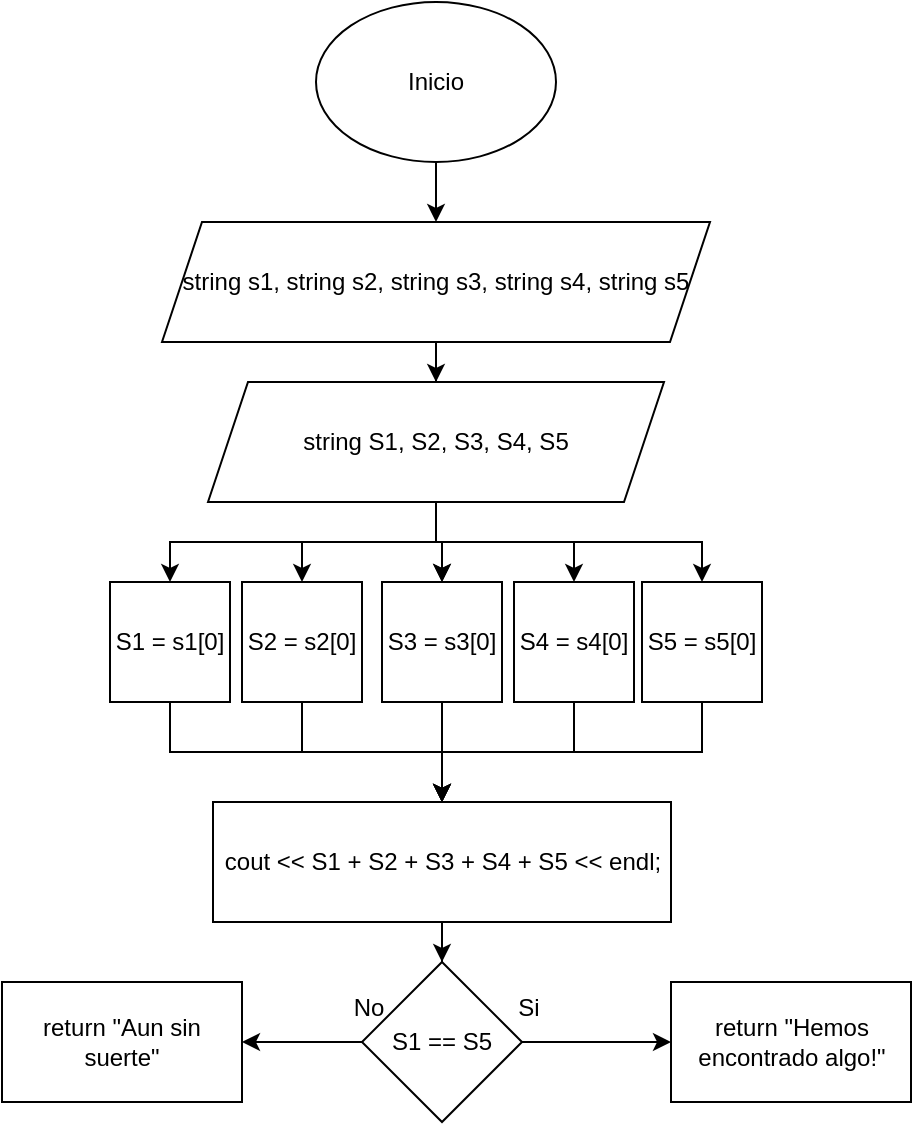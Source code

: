 <mxfile version="24.4.9" type="github">
  <diagram name="Página-1" id="QuJdyDnnlSnmPdB59UmY">
    <mxGraphModel dx="693" dy="597" grid="1" gridSize="10" guides="1" tooltips="1" connect="1" arrows="1" fold="1" page="1" pageScale="1" pageWidth="827" pageHeight="1169" math="0" shadow="0">
      <root>
        <mxCell id="0" />
        <mxCell id="1" parent="0" />
        <mxCell id="73t6amCPzOeh0HLC77lx-5" value="" style="edgeStyle=orthogonalEdgeStyle;rounded=0;orthogonalLoop=1;jettySize=auto;html=1;" edge="1" parent="1" source="73t6amCPzOeh0HLC77lx-1" target="73t6amCPzOeh0HLC77lx-4">
          <mxGeometry relative="1" as="geometry" />
        </mxCell>
        <mxCell id="73t6amCPzOeh0HLC77lx-1" value="Inicio" style="ellipse;whiteSpace=wrap;html=1;" vertex="1" parent="1">
          <mxGeometry x="354" y="40" width="120" height="80" as="geometry" />
        </mxCell>
        <mxCell id="73t6amCPzOeh0HLC77lx-7" value="" style="edgeStyle=orthogonalEdgeStyle;rounded=0;orthogonalLoop=1;jettySize=auto;html=1;" edge="1" parent="1" source="73t6amCPzOeh0HLC77lx-4" target="73t6amCPzOeh0HLC77lx-6">
          <mxGeometry relative="1" as="geometry" />
        </mxCell>
        <mxCell id="73t6amCPzOeh0HLC77lx-4" value="string s1, string s2, string s3, string s4, string s5" style="shape=parallelogram;perimeter=parallelogramPerimeter;whiteSpace=wrap;html=1;fixedSize=1;" vertex="1" parent="1">
          <mxGeometry x="277" y="150" width="274" height="60" as="geometry" />
        </mxCell>
        <mxCell id="73t6amCPzOeh0HLC77lx-9" value="" style="edgeStyle=orthogonalEdgeStyle;rounded=0;orthogonalLoop=1;jettySize=auto;html=1;" edge="1" parent="1" source="73t6amCPzOeh0HLC77lx-6" target="73t6amCPzOeh0HLC77lx-8">
          <mxGeometry relative="1" as="geometry" />
        </mxCell>
        <mxCell id="73t6amCPzOeh0HLC77lx-11" value="" style="edgeStyle=orthogonalEdgeStyle;rounded=0;orthogonalLoop=1;jettySize=auto;html=1;" edge="1" parent="1" source="73t6amCPzOeh0HLC77lx-6" target="73t6amCPzOeh0HLC77lx-10">
          <mxGeometry relative="1" as="geometry" />
        </mxCell>
        <mxCell id="73t6amCPzOeh0HLC77lx-13" value="" style="edgeStyle=orthogonalEdgeStyle;rounded=0;orthogonalLoop=1;jettySize=auto;html=1;" edge="1" parent="1" source="73t6amCPzOeh0HLC77lx-6" target="73t6amCPzOeh0HLC77lx-12">
          <mxGeometry relative="1" as="geometry" />
        </mxCell>
        <mxCell id="73t6amCPzOeh0HLC77lx-14" value="" style="edgeStyle=orthogonalEdgeStyle;rounded=0;orthogonalLoop=1;jettySize=auto;html=1;" edge="1" parent="1" source="73t6amCPzOeh0HLC77lx-6" target="73t6amCPzOeh0HLC77lx-12">
          <mxGeometry relative="1" as="geometry" />
        </mxCell>
        <mxCell id="73t6amCPzOeh0HLC77lx-17" value="" style="edgeStyle=orthogonalEdgeStyle;rounded=0;orthogonalLoop=1;jettySize=auto;html=1;" edge="1" parent="1" source="73t6amCPzOeh0HLC77lx-6" target="73t6amCPzOeh0HLC77lx-16">
          <mxGeometry relative="1" as="geometry" />
        </mxCell>
        <mxCell id="73t6amCPzOeh0HLC77lx-19" value="" style="edgeStyle=orthogonalEdgeStyle;rounded=0;orthogonalLoop=1;jettySize=auto;html=1;" edge="1" parent="1" source="73t6amCPzOeh0HLC77lx-6" target="73t6amCPzOeh0HLC77lx-18">
          <mxGeometry relative="1" as="geometry" />
        </mxCell>
        <mxCell id="73t6amCPzOeh0HLC77lx-6" value="string S1, S2, S3, S4, S5" style="shape=parallelogram;perimeter=parallelogramPerimeter;whiteSpace=wrap;html=1;fixedSize=1;" vertex="1" parent="1">
          <mxGeometry x="300" y="230" width="228" height="60" as="geometry" />
        </mxCell>
        <mxCell id="73t6amCPzOeh0HLC77lx-21" value="" style="edgeStyle=orthogonalEdgeStyle;rounded=0;orthogonalLoop=1;jettySize=auto;html=1;" edge="1" parent="1" source="73t6amCPzOeh0HLC77lx-8" target="73t6amCPzOeh0HLC77lx-20">
          <mxGeometry relative="1" as="geometry" />
        </mxCell>
        <mxCell id="73t6amCPzOeh0HLC77lx-8" value="S1 = s1[0]" style="whiteSpace=wrap;html=1;" vertex="1" parent="1">
          <mxGeometry x="251" y="330" width="60" height="60" as="geometry" />
        </mxCell>
        <mxCell id="73t6amCPzOeh0HLC77lx-22" value="" style="edgeStyle=orthogonalEdgeStyle;rounded=0;orthogonalLoop=1;jettySize=auto;html=1;" edge="1" parent="1" source="73t6amCPzOeh0HLC77lx-10" target="73t6amCPzOeh0HLC77lx-20">
          <mxGeometry relative="1" as="geometry" />
        </mxCell>
        <mxCell id="73t6amCPzOeh0HLC77lx-10" value="S2 = s2[0]" style="whiteSpace=wrap;html=1;" vertex="1" parent="1">
          <mxGeometry x="317" y="330" width="60" height="60" as="geometry" />
        </mxCell>
        <mxCell id="73t6amCPzOeh0HLC77lx-23" value="" style="edgeStyle=orthogonalEdgeStyle;rounded=0;orthogonalLoop=1;jettySize=auto;html=1;" edge="1" parent="1" source="73t6amCPzOeh0HLC77lx-12" target="73t6amCPzOeh0HLC77lx-20">
          <mxGeometry relative="1" as="geometry" />
        </mxCell>
        <mxCell id="73t6amCPzOeh0HLC77lx-12" value="S3 = s3[0]" style="whiteSpace=wrap;html=1;" vertex="1" parent="1">
          <mxGeometry x="387" y="330" width="60" height="60" as="geometry" />
        </mxCell>
        <mxCell id="73t6amCPzOeh0HLC77lx-24" value="" style="edgeStyle=orthogonalEdgeStyle;rounded=0;orthogonalLoop=1;jettySize=auto;html=1;" edge="1" parent="1" source="73t6amCPzOeh0HLC77lx-16" target="73t6amCPzOeh0HLC77lx-20">
          <mxGeometry relative="1" as="geometry" />
        </mxCell>
        <mxCell id="73t6amCPzOeh0HLC77lx-16" value="S4 = s4[0]" style="whiteSpace=wrap;html=1;" vertex="1" parent="1">
          <mxGeometry x="453" y="330" width="60" height="60" as="geometry" />
        </mxCell>
        <mxCell id="73t6amCPzOeh0HLC77lx-25" value="" style="edgeStyle=orthogonalEdgeStyle;rounded=0;orthogonalLoop=1;jettySize=auto;html=1;" edge="1" parent="1" source="73t6amCPzOeh0HLC77lx-18" target="73t6amCPzOeh0HLC77lx-20">
          <mxGeometry relative="1" as="geometry" />
        </mxCell>
        <mxCell id="73t6amCPzOeh0HLC77lx-18" value="S5 = s5[0]" style="whiteSpace=wrap;html=1;" vertex="1" parent="1">
          <mxGeometry x="517" y="330" width="60" height="60" as="geometry" />
        </mxCell>
        <mxCell id="73t6amCPzOeh0HLC77lx-27" value="" style="edgeStyle=orthogonalEdgeStyle;rounded=0;orthogonalLoop=1;jettySize=auto;html=1;" edge="1" parent="1" source="73t6amCPzOeh0HLC77lx-20" target="73t6amCPzOeh0HLC77lx-26">
          <mxGeometry relative="1" as="geometry" />
        </mxCell>
        <mxCell id="73t6amCPzOeh0HLC77lx-20" value="cout &amp;lt;&amp;lt; S1 + S2 + S3 + S4 + S5 &amp;lt;&amp;lt; endl;" style="whiteSpace=wrap;html=1;" vertex="1" parent="1">
          <mxGeometry x="302.5" y="440" width="229" height="60" as="geometry" />
        </mxCell>
        <mxCell id="73t6amCPzOeh0HLC77lx-31" value="" style="edgeStyle=orthogonalEdgeStyle;rounded=0;orthogonalLoop=1;jettySize=auto;html=1;" edge="1" parent="1" source="73t6amCPzOeh0HLC77lx-26" target="73t6amCPzOeh0HLC77lx-30">
          <mxGeometry relative="1" as="geometry" />
        </mxCell>
        <mxCell id="73t6amCPzOeh0HLC77lx-33" value="" style="edgeStyle=orthogonalEdgeStyle;rounded=0;orthogonalLoop=1;jettySize=auto;html=1;" edge="1" parent="1" source="73t6amCPzOeh0HLC77lx-26" target="73t6amCPzOeh0HLC77lx-32">
          <mxGeometry relative="1" as="geometry" />
        </mxCell>
        <mxCell id="73t6amCPzOeh0HLC77lx-26" value="S1 == S5" style="rhombus;whiteSpace=wrap;html=1;" vertex="1" parent="1">
          <mxGeometry x="377" y="520" width="80" height="80" as="geometry" />
        </mxCell>
        <mxCell id="73t6amCPzOeh0HLC77lx-28" value="Si" style="text;html=1;align=center;verticalAlign=middle;resizable=0;points=[];autosize=1;strokeColor=none;fillColor=none;" vertex="1" parent="1">
          <mxGeometry x="445" y="528" width="30" height="30" as="geometry" />
        </mxCell>
        <mxCell id="73t6amCPzOeh0HLC77lx-29" value="No" style="text;html=1;align=center;verticalAlign=middle;resizable=0;points=[];autosize=1;strokeColor=none;fillColor=none;" vertex="1" parent="1">
          <mxGeometry x="360" y="528" width="40" height="30" as="geometry" />
        </mxCell>
        <mxCell id="73t6amCPzOeh0HLC77lx-30" value="return &quot;Hemos encontrado algo!&quot;" style="whiteSpace=wrap;html=1;" vertex="1" parent="1">
          <mxGeometry x="531.5" y="530" width="120" height="60" as="geometry" />
        </mxCell>
        <mxCell id="73t6amCPzOeh0HLC77lx-32" value="return &quot;Aun sin suerte&quot;" style="whiteSpace=wrap;html=1;" vertex="1" parent="1">
          <mxGeometry x="197" y="530" width="120" height="60" as="geometry" />
        </mxCell>
      </root>
    </mxGraphModel>
  </diagram>
</mxfile>
